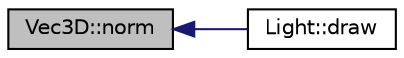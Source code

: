 digraph "Vec3D::norm"
{
  edge [fontname="Helvetica",fontsize="10",labelfontname="Helvetica",labelfontsize="10"];
  node [fontname="Helvetica",fontsize="10",shape=record];
  rankdir="LR";
  Node13 [label="Vec3D::norm",height=0.2,width=0.4,color="black", fillcolor="grey75", style="filled", fontcolor="black"];
  Node13 -> Node14 [dir="back",color="midnightblue",fontsize="10",style="solid"];
  Node14 [label="Light::draw",height=0.2,width=0.4,color="black", fillcolor="white", style="filled",URL="$namespace_light.html#ae13a56b5d4533eefae380ac74c16bf16"];
}
